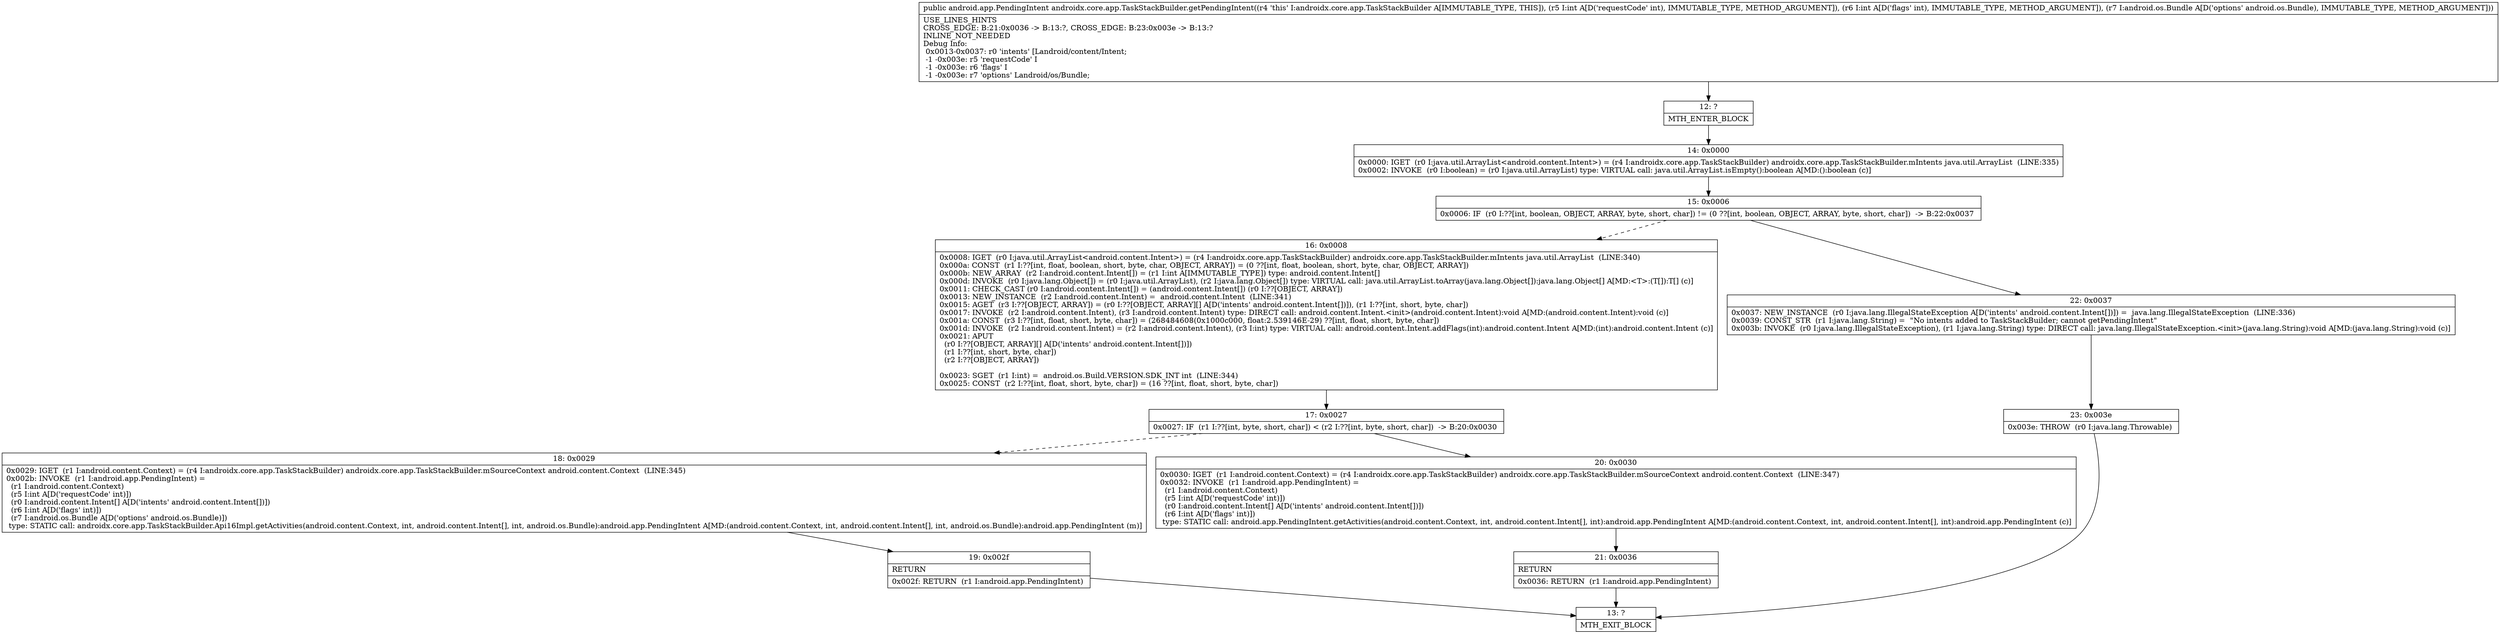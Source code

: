 digraph "CFG forandroidx.core.app.TaskStackBuilder.getPendingIntent(IILandroid\/os\/Bundle;)Landroid\/app\/PendingIntent;" {
Node_12 [shape=record,label="{12\:\ ?|MTH_ENTER_BLOCK\l}"];
Node_14 [shape=record,label="{14\:\ 0x0000|0x0000: IGET  (r0 I:java.util.ArrayList\<android.content.Intent\>) = (r4 I:androidx.core.app.TaskStackBuilder) androidx.core.app.TaskStackBuilder.mIntents java.util.ArrayList  (LINE:335)\l0x0002: INVOKE  (r0 I:boolean) = (r0 I:java.util.ArrayList) type: VIRTUAL call: java.util.ArrayList.isEmpty():boolean A[MD:():boolean (c)]\l}"];
Node_15 [shape=record,label="{15\:\ 0x0006|0x0006: IF  (r0 I:??[int, boolean, OBJECT, ARRAY, byte, short, char]) != (0 ??[int, boolean, OBJECT, ARRAY, byte, short, char])  \-\> B:22:0x0037 \l}"];
Node_16 [shape=record,label="{16\:\ 0x0008|0x0008: IGET  (r0 I:java.util.ArrayList\<android.content.Intent\>) = (r4 I:androidx.core.app.TaskStackBuilder) androidx.core.app.TaskStackBuilder.mIntents java.util.ArrayList  (LINE:340)\l0x000a: CONST  (r1 I:??[int, float, boolean, short, byte, char, OBJECT, ARRAY]) = (0 ??[int, float, boolean, short, byte, char, OBJECT, ARRAY]) \l0x000b: NEW_ARRAY  (r2 I:android.content.Intent[]) = (r1 I:int A[IMMUTABLE_TYPE]) type: android.content.Intent[] \l0x000d: INVOKE  (r0 I:java.lang.Object[]) = (r0 I:java.util.ArrayList), (r2 I:java.lang.Object[]) type: VIRTUAL call: java.util.ArrayList.toArray(java.lang.Object[]):java.lang.Object[] A[MD:\<T\>:(T[]):T[] (c)]\l0x0011: CHECK_CAST (r0 I:android.content.Intent[]) = (android.content.Intent[]) (r0 I:??[OBJECT, ARRAY]) \l0x0013: NEW_INSTANCE  (r2 I:android.content.Intent) =  android.content.Intent  (LINE:341)\l0x0015: AGET  (r3 I:??[OBJECT, ARRAY]) = (r0 I:??[OBJECT, ARRAY][] A[D('intents' android.content.Intent[])]), (r1 I:??[int, short, byte, char]) \l0x0017: INVOKE  (r2 I:android.content.Intent), (r3 I:android.content.Intent) type: DIRECT call: android.content.Intent.\<init\>(android.content.Intent):void A[MD:(android.content.Intent):void (c)]\l0x001a: CONST  (r3 I:??[int, float, short, byte, char]) = (268484608(0x1000c000, float:2.539146E\-29) ??[int, float, short, byte, char]) \l0x001d: INVOKE  (r2 I:android.content.Intent) = (r2 I:android.content.Intent), (r3 I:int) type: VIRTUAL call: android.content.Intent.addFlags(int):android.content.Intent A[MD:(int):android.content.Intent (c)]\l0x0021: APUT  \l  (r0 I:??[OBJECT, ARRAY][] A[D('intents' android.content.Intent[])])\l  (r1 I:??[int, short, byte, char])\l  (r2 I:??[OBJECT, ARRAY])\l \l0x0023: SGET  (r1 I:int) =  android.os.Build.VERSION.SDK_INT int  (LINE:344)\l0x0025: CONST  (r2 I:??[int, float, short, byte, char]) = (16 ??[int, float, short, byte, char]) \l}"];
Node_17 [shape=record,label="{17\:\ 0x0027|0x0027: IF  (r1 I:??[int, byte, short, char]) \< (r2 I:??[int, byte, short, char])  \-\> B:20:0x0030 \l}"];
Node_18 [shape=record,label="{18\:\ 0x0029|0x0029: IGET  (r1 I:android.content.Context) = (r4 I:androidx.core.app.TaskStackBuilder) androidx.core.app.TaskStackBuilder.mSourceContext android.content.Context  (LINE:345)\l0x002b: INVOKE  (r1 I:android.app.PendingIntent) = \l  (r1 I:android.content.Context)\l  (r5 I:int A[D('requestCode' int)])\l  (r0 I:android.content.Intent[] A[D('intents' android.content.Intent[])])\l  (r6 I:int A[D('flags' int)])\l  (r7 I:android.os.Bundle A[D('options' android.os.Bundle)])\l type: STATIC call: androidx.core.app.TaskStackBuilder.Api16Impl.getActivities(android.content.Context, int, android.content.Intent[], int, android.os.Bundle):android.app.PendingIntent A[MD:(android.content.Context, int, android.content.Intent[], int, android.os.Bundle):android.app.PendingIntent (m)]\l}"];
Node_19 [shape=record,label="{19\:\ 0x002f|RETURN\l|0x002f: RETURN  (r1 I:android.app.PendingIntent) \l}"];
Node_13 [shape=record,label="{13\:\ ?|MTH_EXIT_BLOCK\l}"];
Node_20 [shape=record,label="{20\:\ 0x0030|0x0030: IGET  (r1 I:android.content.Context) = (r4 I:androidx.core.app.TaskStackBuilder) androidx.core.app.TaskStackBuilder.mSourceContext android.content.Context  (LINE:347)\l0x0032: INVOKE  (r1 I:android.app.PendingIntent) = \l  (r1 I:android.content.Context)\l  (r5 I:int A[D('requestCode' int)])\l  (r0 I:android.content.Intent[] A[D('intents' android.content.Intent[])])\l  (r6 I:int A[D('flags' int)])\l type: STATIC call: android.app.PendingIntent.getActivities(android.content.Context, int, android.content.Intent[], int):android.app.PendingIntent A[MD:(android.content.Context, int, android.content.Intent[], int):android.app.PendingIntent (c)]\l}"];
Node_21 [shape=record,label="{21\:\ 0x0036|RETURN\l|0x0036: RETURN  (r1 I:android.app.PendingIntent) \l}"];
Node_22 [shape=record,label="{22\:\ 0x0037|0x0037: NEW_INSTANCE  (r0 I:java.lang.IllegalStateException A[D('intents' android.content.Intent[])]) =  java.lang.IllegalStateException  (LINE:336)\l0x0039: CONST_STR  (r1 I:java.lang.String) =  \"No intents added to TaskStackBuilder; cannot getPendingIntent\" \l0x003b: INVOKE  (r0 I:java.lang.IllegalStateException), (r1 I:java.lang.String) type: DIRECT call: java.lang.IllegalStateException.\<init\>(java.lang.String):void A[MD:(java.lang.String):void (c)]\l}"];
Node_23 [shape=record,label="{23\:\ 0x003e|0x003e: THROW  (r0 I:java.lang.Throwable) \l}"];
MethodNode[shape=record,label="{public android.app.PendingIntent androidx.core.app.TaskStackBuilder.getPendingIntent((r4 'this' I:androidx.core.app.TaskStackBuilder A[IMMUTABLE_TYPE, THIS]), (r5 I:int A[D('requestCode' int), IMMUTABLE_TYPE, METHOD_ARGUMENT]), (r6 I:int A[D('flags' int), IMMUTABLE_TYPE, METHOD_ARGUMENT]), (r7 I:android.os.Bundle A[D('options' android.os.Bundle), IMMUTABLE_TYPE, METHOD_ARGUMENT]))  | USE_LINES_HINTS\lCROSS_EDGE: B:21:0x0036 \-\> B:13:?, CROSS_EDGE: B:23:0x003e \-\> B:13:?\lINLINE_NOT_NEEDED\lDebug Info:\l  0x0013\-0x0037: r0 'intents' [Landroid\/content\/Intent;\l  \-1 \-0x003e: r5 'requestCode' I\l  \-1 \-0x003e: r6 'flags' I\l  \-1 \-0x003e: r7 'options' Landroid\/os\/Bundle;\l}"];
MethodNode -> Node_12;Node_12 -> Node_14;
Node_14 -> Node_15;
Node_15 -> Node_16[style=dashed];
Node_15 -> Node_22;
Node_16 -> Node_17;
Node_17 -> Node_18[style=dashed];
Node_17 -> Node_20;
Node_18 -> Node_19;
Node_19 -> Node_13;
Node_20 -> Node_21;
Node_21 -> Node_13;
Node_22 -> Node_23;
Node_23 -> Node_13;
}

